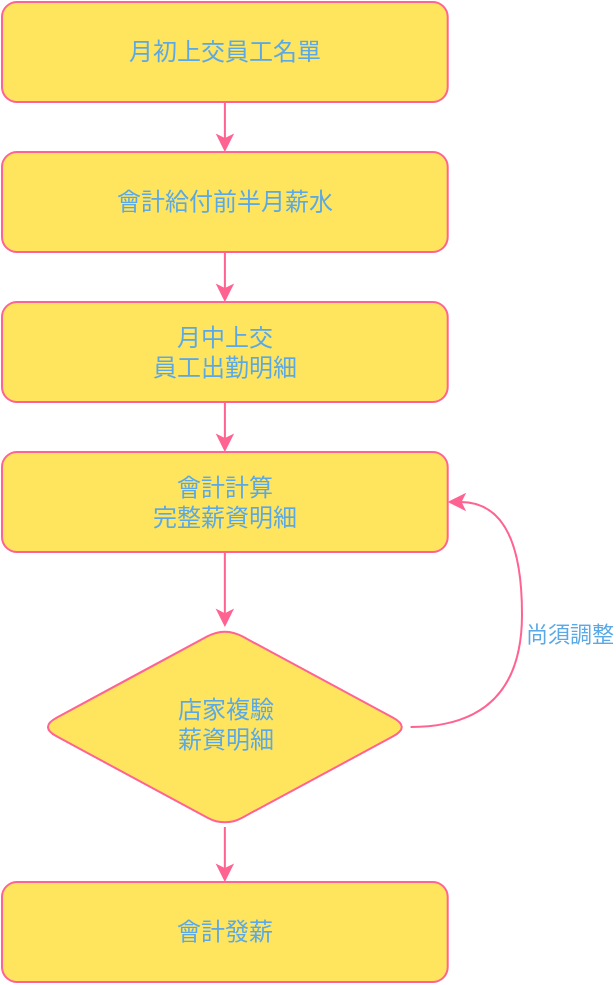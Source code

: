 <mxfile version="13.7.7" type="github">
  <diagram id="C5RBs43oDa-KdzZeNtuy" name="Page-1">
    <mxGraphModel dx="946" dy="565" grid="1" gridSize="10" guides="1" tooltips="1" connect="1" arrows="1" fold="1" page="1" pageScale="1" pageWidth="827" pageHeight="1169" math="0" shadow="0">
      <root>
        <mxCell id="WIyWlLk6GJQsqaUBKTNV-0" />
        <mxCell id="WIyWlLk6GJQsqaUBKTNV-1" parent="WIyWlLk6GJQsqaUBKTNV-0" />
        <mxCell id="IuXRzlEwT8Kq3-kGVeZL-15" value="" style="group;fontColor=#5AA9E6;rounded=1;" parent="WIyWlLk6GJQsqaUBKTNV-1" vertex="1" connectable="0">
          <mxGeometry x="200" y="30" width="260" height="490" as="geometry" />
        </mxCell>
        <mxCell id="IuXRzlEwT8Kq3-kGVeZL-10" value="" style="edgeStyle=orthogonalEdgeStyle;orthogonalLoop=1;jettySize=auto;html=1;strokeColor=#FF6392;fontColor=#5AA9E6;curved=1;" parent="IuXRzlEwT8Kq3-kGVeZL-15" source="WIyWlLk6GJQsqaUBKTNV-3" edge="1">
          <mxGeometry relative="1" as="geometry">
            <mxPoint x="111.429" y="75.0" as="targetPoint" />
          </mxGeometry>
        </mxCell>
        <mxCell id="WIyWlLk6GJQsqaUBKTNV-3" value="月初上交員工名單" style="whiteSpace=wrap;html=1;fontSize=12;glass=0;strokeWidth=1;shadow=0;fillColor=#FFE45E;strokeColor=#FF6392;fontColor=#5AA9E6;rounded=1;" parent="IuXRzlEwT8Kq3-kGVeZL-15" vertex="1">
          <mxGeometry width="222.857" height="50.0" as="geometry" />
        </mxCell>
        <mxCell id="IuXRzlEwT8Kq3-kGVeZL-9" value="月中上交&lt;br&gt;員工出勤明細" style="whiteSpace=wrap;html=1;fontSize=12;glass=0;strokeWidth=1;shadow=0;fillColor=#FFE45E;strokeColor=#FF6392;fontColor=#5AA9E6;rounded=1;" parent="IuXRzlEwT8Kq3-kGVeZL-15" vertex="1">
          <mxGeometry y="150.0" width="222.857" height="50.0" as="geometry" />
        </mxCell>
        <mxCell id="WIyWlLk6GJQsqaUBKTNV-10" value="店家複驗&lt;br&gt;薪資明細" style="rhombus;whiteSpace=wrap;html=1;shadow=0;fontFamily=Helvetica;fontSize=12;align=center;strokeWidth=1;spacing=6;spacingTop=-4;fillColor=#FFE45E;strokeColor=#FF6392;fontColor=#5AA9E6;rounded=1;" parent="IuXRzlEwT8Kq3-kGVeZL-15" vertex="1">
          <mxGeometry x="18.571" y="312.5" width="185.714" height="100.0" as="geometry" />
        </mxCell>
        <mxCell id="WIyWlLk6GJQsqaUBKTNV-11" value="會計發薪" style="whiteSpace=wrap;html=1;fontSize=12;glass=0;strokeWidth=1;shadow=0;fillColor=#FFE45E;strokeColor=#FF6392;fontColor=#5AA9E6;rounded=1;" parent="IuXRzlEwT8Kq3-kGVeZL-15" vertex="1">
          <mxGeometry y="440.0" width="222.857" height="50.0" as="geometry" />
        </mxCell>
        <mxCell id="IuXRzlEwT8Kq3-kGVeZL-13" style="edgeStyle=orthogonalEdgeStyle;orthogonalLoop=1;jettySize=auto;html=1;exitX=0.5;exitY=1;exitDx=0;exitDy=0;entryX=0.5;entryY=0;entryDx=0;entryDy=0;align=left;strokeColor=#FF6392;fontColor=#5AA9E6;curved=1;" parent="IuXRzlEwT8Kq3-kGVeZL-15" source="WIyWlLk6GJQsqaUBKTNV-10" target="WIyWlLk6GJQsqaUBKTNV-11" edge="1">
          <mxGeometry relative="1" as="geometry" />
        </mxCell>
        <mxCell id="IuXRzlEwT8Kq3-kGVeZL-7" value="" style="edgeStyle=orthogonalEdgeStyle;orthogonalLoop=1;jettySize=auto;html=1;strokeColor=#FF6392;fontColor=#5AA9E6;curved=1;" parent="IuXRzlEwT8Kq3-kGVeZL-15" source="IuXRzlEwT8Kq3-kGVeZL-5" edge="1">
          <mxGeometry relative="1" as="geometry">
            <mxPoint x="111.429" y="150.0" as="targetPoint" />
          </mxGeometry>
        </mxCell>
        <mxCell id="IuXRzlEwT8Kq3-kGVeZL-5" value="會計給付前半月薪水" style="whiteSpace=wrap;html=1;fontSize=12;glass=0;strokeWidth=1;shadow=0;fillColor=#FFE45E;strokeColor=#FF6392;fontColor=#5AA9E6;rounded=1;" parent="IuXRzlEwT8Kq3-kGVeZL-15" vertex="1">
          <mxGeometry y="75.0" width="222.857" height="50.0" as="geometry" />
        </mxCell>
        <mxCell id="IuXRzlEwT8Kq3-kGVeZL-12" style="edgeStyle=orthogonalEdgeStyle;orthogonalLoop=1;jettySize=auto;html=1;exitX=0.5;exitY=1;exitDx=0;exitDy=0;strokeColor=#FF6392;fontColor=#5AA9E6;curved=1;" parent="IuXRzlEwT8Kq3-kGVeZL-15" source="IuXRzlEwT8Kq3-kGVeZL-6" target="WIyWlLk6GJQsqaUBKTNV-10" edge="1">
          <mxGeometry relative="1" as="geometry">
            <mxPoint x="111.429" y="300.0" as="targetPoint" />
          </mxGeometry>
        </mxCell>
        <mxCell id="IuXRzlEwT8Kq3-kGVeZL-6" value="會計計算&lt;br&gt;完整薪資明細" style="whiteSpace=wrap;html=1;fontSize=12;glass=0;strokeWidth=1;shadow=0;fillColor=#FFE45E;strokeColor=#FF6392;fontColor=#5AA9E6;rounded=1;" parent="IuXRzlEwT8Kq3-kGVeZL-15" vertex="1">
          <mxGeometry y="225.0" width="222.857" height="50.0" as="geometry" />
        </mxCell>
        <mxCell id="IuXRzlEwT8Kq3-kGVeZL-11" value="" style="edgeStyle=orthogonalEdgeStyle;orthogonalLoop=1;jettySize=auto;html=1;entryX=0.5;entryY=0;entryDx=0;entryDy=0;strokeColor=#FF6392;fontColor=#5AA9E6;curved=1;" parent="IuXRzlEwT8Kq3-kGVeZL-15" source="IuXRzlEwT8Kq3-kGVeZL-9" target="IuXRzlEwT8Kq3-kGVeZL-6" edge="1">
          <mxGeometry relative="1" as="geometry">
            <mxPoint x="111.429" y="237.5" as="targetPoint" />
          </mxGeometry>
        </mxCell>
        <mxCell id="IuXRzlEwT8Kq3-kGVeZL-14" value="尚須調整" style="edgeStyle=orthogonalEdgeStyle;orthogonalLoop=1;jettySize=auto;html=1;entryX=1;entryY=0.5;entryDx=0;entryDy=0;align=left;exitX=1;exitY=0.5;exitDx=0;exitDy=0;strokeColor=#FF6392;fontColor=#5AA9E6;curved=1;" parent="IuXRzlEwT8Kq3-kGVeZL-15" source="WIyWlLk6GJQsqaUBKTNV-10" target="IuXRzlEwT8Kq3-kGVeZL-6" edge="1">
          <mxGeometry relative="1" as="geometry">
            <Array as="points">
              <mxPoint x="260" y="362.5" />
              <mxPoint x="260" y="250.0" />
            </Array>
          </mxGeometry>
        </mxCell>
      </root>
    </mxGraphModel>
  </diagram>
</mxfile>
